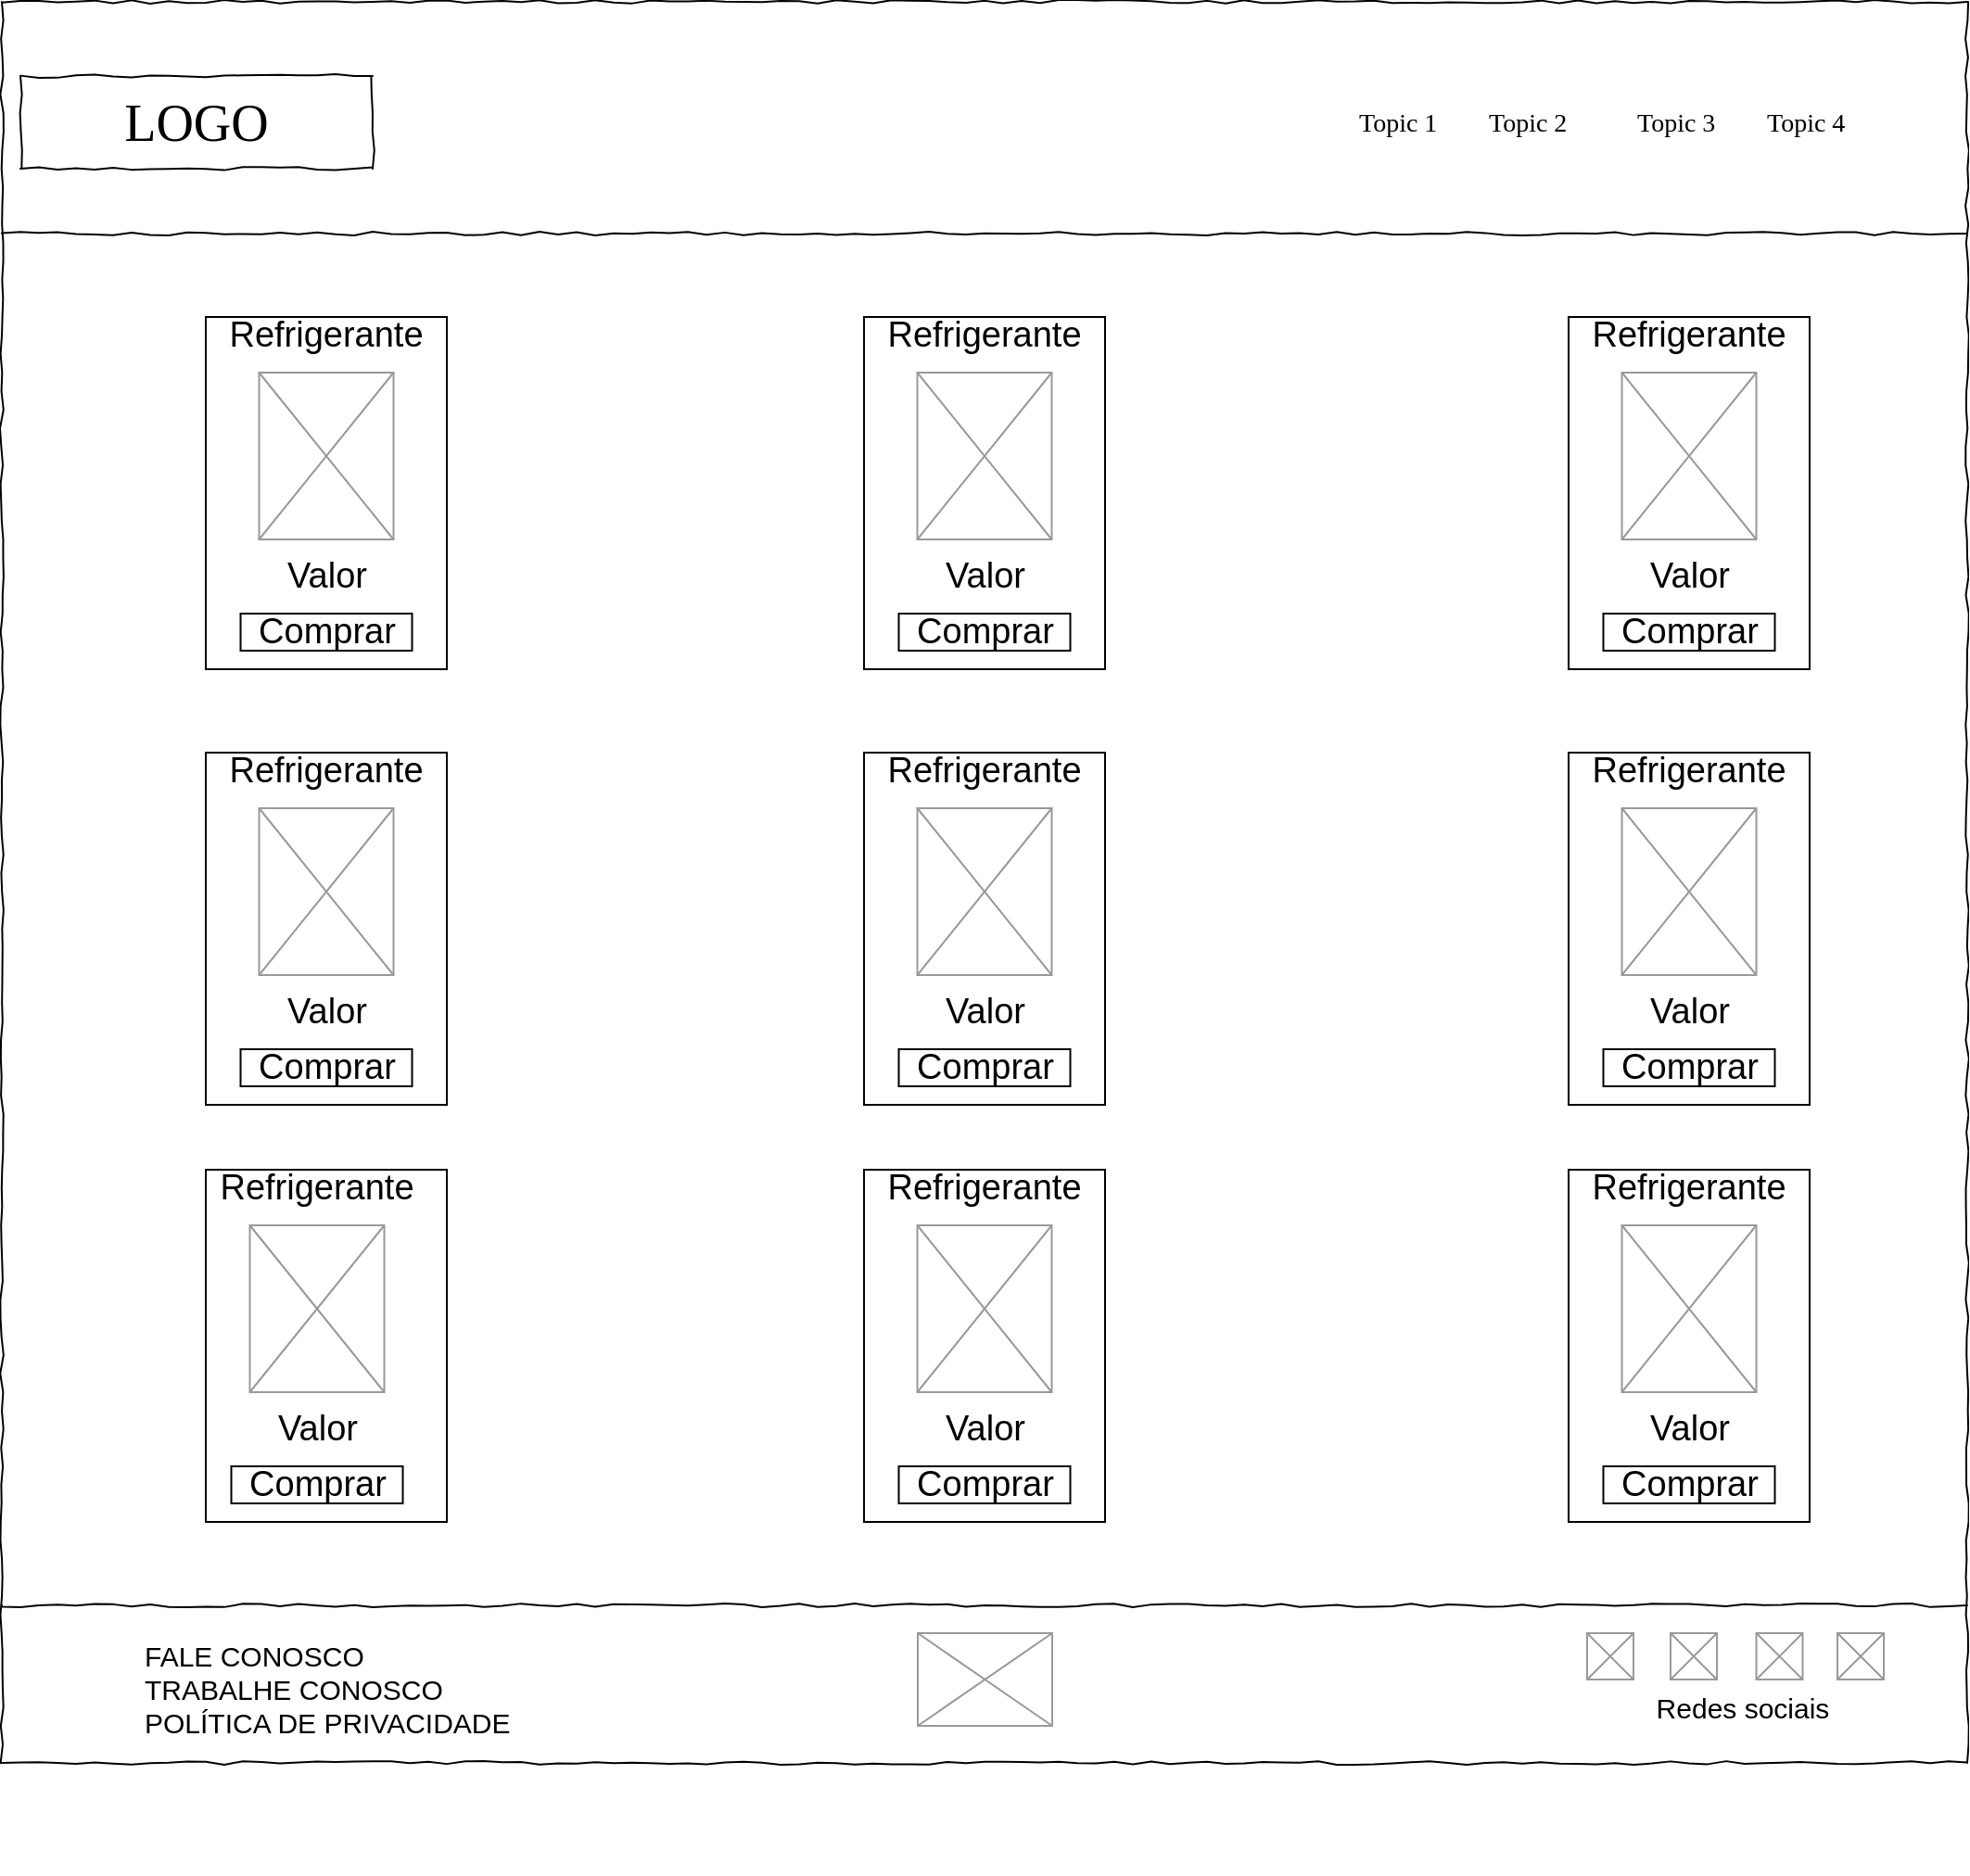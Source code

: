 <mxfile version="13.9.6" type="device"><diagram name="Page-1" id="03018318-947c-dd8e-b7a3-06fadd420f32"><mxGraphModel dx="1440" dy="803" grid="1" gridSize="10" guides="1" tooltips="1" connect="1" arrows="1" fold="1" page="1" pageScale="1" pageWidth="1100" pageHeight="850" background="#ffffff" math="0" shadow="0"><root><mxCell id="0"/><mxCell id="1" parent="0"/><mxCell id="677b7b8949515195-1" value="" style="whiteSpace=wrap;html=1;rounded=0;shadow=0;labelBackgroundColor=none;strokeColor=#000000;strokeWidth=1;fillColor=none;fontFamily=Verdana;fontSize=12;fontColor=#000000;align=center;comic=1;" parent="1" vertex="1"><mxGeometry x="20" y="20" width="1060" height="950" as="geometry"/></mxCell><mxCell id="677b7b8949515195-2" value="LOGO" style="whiteSpace=wrap;html=1;rounded=0;shadow=0;labelBackgroundColor=none;strokeWidth=1;fontFamily=Verdana;fontSize=28;align=center;comic=1;" parent="1" vertex="1"><mxGeometry x="30" y="60" width="190" height="50" as="geometry"/></mxCell><mxCell id="677b7b8949515195-4" value="Topic 1" style="text;html=1;points=[];align=left;verticalAlign=top;spacingTop=-4;fontSize=14;fontFamily=Verdana" parent="1" vertex="1"><mxGeometry x="750" y="75" width="60" height="20" as="geometry"/></mxCell><mxCell id="677b7b8949515195-5" value="Topic 2" style="text;html=1;points=[];align=left;verticalAlign=top;spacingTop=-4;fontSize=14;fontFamily=Verdana" parent="1" vertex="1"><mxGeometry x="820" y="75" width="60" height="20" as="geometry"/></mxCell><mxCell id="677b7b8949515195-6" value="Topic 3" style="text;html=1;points=[];align=left;verticalAlign=top;spacingTop=-4;fontSize=14;fontFamily=Verdana" parent="1" vertex="1"><mxGeometry x="900" y="75" width="60" height="20" as="geometry"/></mxCell><mxCell id="677b7b8949515195-7" value="Topic 4" style="text;html=1;points=[];align=left;verticalAlign=top;spacingTop=-4;fontSize=14;fontFamily=Verdana" parent="1" vertex="1"><mxGeometry x="970" y="75" width="60" height="20" as="geometry"/></mxCell><mxCell id="677b7b8949515195-9" value="" style="line;strokeWidth=1;html=1;rounded=0;shadow=0;labelBackgroundColor=none;fillColor=none;fontFamily=Verdana;fontSize=14;fontColor=#000000;align=center;comic=1;" parent="1" vertex="1"><mxGeometry x="20" y="140" width="1060" height="10" as="geometry"/></mxCell><mxCell id="xdBmU5XxbVJO7Qv7z6Zx-10" value="" style="rounded=0;whiteSpace=wrap;html=1;fontSize=30;" vertex="1" parent="1"><mxGeometry x="130" y="190" width="130" height="190" as="geometry"/></mxCell><mxCell id="xdBmU5XxbVJO7Qv7z6Zx-9" value="Refrigerante" style="text;html=1;strokeColor=none;fillColor=none;align=center;verticalAlign=middle;whiteSpace=wrap;rounded=0;fontSize=19;" vertex="1" parent="1"><mxGeometry x="95" y="190" width="200" height="20" as="geometry"/></mxCell><mxCell id="xdBmU5XxbVJO7Qv7z6Zx-12" value="" style="verticalLabelPosition=bottom;shadow=0;dashed=0;align=center;html=1;verticalAlign=top;strokeWidth=1;shape=mxgraph.mockup.graphics.simpleIcon;strokeColor=#999999;" vertex="1" parent="1"><mxGeometry x="158.75" y="220" width="72.5" height="90" as="geometry"/></mxCell><mxCell id="xdBmU5XxbVJO7Qv7z6Zx-14" value="Valor" style="text;html=1;strokeColor=none;fillColor=none;align=center;verticalAlign=middle;whiteSpace=wrap;rounded=0;fontSize=19;" vertex="1" parent="1"><mxGeometry x="147.5" y="320" width="95" height="20" as="geometry"/></mxCell><mxCell id="xdBmU5XxbVJO7Qv7z6Zx-15" value="Comprar" style="rounded=0;whiteSpace=wrap;html=1;fontSize=19;" vertex="1" parent="1"><mxGeometry x="148.75" y="350" width="92.5" height="20" as="geometry"/></mxCell><mxCell id="xdBmU5XxbVJO7Qv7z6Zx-21" value="" style="rounded=0;whiteSpace=wrap;html=1;fontSize=30;" vertex="1" parent="1"><mxGeometry x="485" y="190" width="130" height="190" as="geometry"/></mxCell><mxCell id="xdBmU5XxbVJO7Qv7z6Zx-22" value="Refrigerante" style="text;html=1;strokeColor=none;fillColor=none;align=center;verticalAlign=middle;whiteSpace=wrap;rounded=0;fontSize=19;" vertex="1" parent="1"><mxGeometry x="450" y="190" width="200" height="20" as="geometry"/></mxCell><mxCell id="xdBmU5XxbVJO7Qv7z6Zx-23" value="" style="verticalLabelPosition=bottom;shadow=0;dashed=0;align=center;html=1;verticalAlign=top;strokeWidth=1;shape=mxgraph.mockup.graphics.simpleIcon;strokeColor=#999999;" vertex="1" parent="1"><mxGeometry x="513.75" y="220" width="72.5" height="90" as="geometry"/></mxCell><mxCell id="xdBmU5XxbVJO7Qv7z6Zx-24" value="Valor" style="text;html=1;strokeColor=none;fillColor=none;align=center;verticalAlign=middle;whiteSpace=wrap;rounded=0;fontSize=19;" vertex="1" parent="1"><mxGeometry x="502.5" y="320" width="95" height="20" as="geometry"/></mxCell><mxCell id="xdBmU5XxbVJO7Qv7z6Zx-25" value="Comprar" style="rounded=0;whiteSpace=wrap;html=1;fontSize=19;" vertex="1" parent="1"><mxGeometry x="503.75" y="350" width="92.5" height="20" as="geometry"/></mxCell><mxCell id="xdBmU5XxbVJO7Qv7z6Zx-26" value="" style="rounded=0;whiteSpace=wrap;html=1;fontSize=30;" vertex="1" parent="1"><mxGeometry x="865" y="190" width="130" height="190" as="geometry"/></mxCell><mxCell id="xdBmU5XxbVJO7Qv7z6Zx-27" value="Refrigerante" style="text;html=1;strokeColor=none;fillColor=none;align=center;verticalAlign=middle;whiteSpace=wrap;rounded=0;fontSize=19;" vertex="1" parent="1"><mxGeometry x="830" y="190" width="200" height="20" as="geometry"/></mxCell><mxCell id="xdBmU5XxbVJO7Qv7z6Zx-28" value="" style="verticalLabelPosition=bottom;shadow=0;dashed=0;align=center;html=1;verticalAlign=top;strokeWidth=1;shape=mxgraph.mockup.graphics.simpleIcon;strokeColor=#999999;" vertex="1" parent="1"><mxGeometry x="893.75" y="220" width="72.5" height="90" as="geometry"/></mxCell><mxCell id="xdBmU5XxbVJO7Qv7z6Zx-29" value="Valor" style="text;html=1;strokeColor=none;fillColor=none;align=center;verticalAlign=middle;whiteSpace=wrap;rounded=0;fontSize=19;" vertex="1" parent="1"><mxGeometry x="882.5" y="320" width="95" height="20" as="geometry"/></mxCell><mxCell id="xdBmU5XxbVJO7Qv7z6Zx-30" value="Comprar" style="rounded=0;whiteSpace=wrap;html=1;fontSize=19;" vertex="1" parent="1"><mxGeometry x="883.75" y="350" width="92.5" height="20" as="geometry"/></mxCell><mxCell id="xdBmU5XxbVJO7Qv7z6Zx-31" value="" style="rounded=0;whiteSpace=wrap;html=1;fontSize=30;" vertex="1" parent="1"><mxGeometry x="130" y="425" width="130" height="190" as="geometry"/></mxCell><mxCell id="xdBmU5XxbVJO7Qv7z6Zx-32" value="Refrigerante" style="text;html=1;strokeColor=none;fillColor=none;align=center;verticalAlign=middle;whiteSpace=wrap;rounded=0;fontSize=19;" vertex="1" parent="1"><mxGeometry x="95" y="425" width="200" height="20" as="geometry"/></mxCell><mxCell id="xdBmU5XxbVJO7Qv7z6Zx-33" value="" style="verticalLabelPosition=bottom;shadow=0;dashed=0;align=center;html=1;verticalAlign=top;strokeWidth=1;shape=mxgraph.mockup.graphics.simpleIcon;strokeColor=#999999;" vertex="1" parent="1"><mxGeometry x="158.75" y="455" width="72.5" height="90" as="geometry"/></mxCell><mxCell id="xdBmU5XxbVJO7Qv7z6Zx-34" value="Valor" style="text;html=1;strokeColor=none;fillColor=none;align=center;verticalAlign=middle;whiteSpace=wrap;rounded=0;fontSize=19;" vertex="1" parent="1"><mxGeometry x="147.5" y="555" width="95" height="20" as="geometry"/></mxCell><mxCell id="xdBmU5XxbVJO7Qv7z6Zx-35" value="Comprar" style="rounded=0;whiteSpace=wrap;html=1;fontSize=19;" vertex="1" parent="1"><mxGeometry x="148.75" y="585" width="92.5" height="20" as="geometry"/></mxCell><mxCell id="xdBmU5XxbVJO7Qv7z6Zx-41" value="" style="rounded=0;whiteSpace=wrap;html=1;fontSize=30;" vertex="1" parent="1"><mxGeometry x="485" y="425" width="130" height="190" as="geometry"/></mxCell><mxCell id="xdBmU5XxbVJO7Qv7z6Zx-42" value="Refrigerante" style="text;html=1;strokeColor=none;fillColor=none;align=center;verticalAlign=middle;whiteSpace=wrap;rounded=0;fontSize=19;" vertex="1" parent="1"><mxGeometry x="450" y="425" width="200" height="20" as="geometry"/></mxCell><mxCell id="xdBmU5XxbVJO7Qv7z6Zx-43" value="" style="verticalLabelPosition=bottom;shadow=0;dashed=0;align=center;html=1;verticalAlign=top;strokeWidth=1;shape=mxgraph.mockup.graphics.simpleIcon;strokeColor=#999999;" vertex="1" parent="1"><mxGeometry x="513.75" y="455" width="72.5" height="90" as="geometry"/></mxCell><mxCell id="xdBmU5XxbVJO7Qv7z6Zx-44" value="Valor" style="text;html=1;strokeColor=none;fillColor=none;align=center;verticalAlign=middle;whiteSpace=wrap;rounded=0;fontSize=19;" vertex="1" parent="1"><mxGeometry x="502.5" y="555" width="95" height="20" as="geometry"/></mxCell><mxCell id="xdBmU5XxbVJO7Qv7z6Zx-45" value="Comprar" style="rounded=0;whiteSpace=wrap;html=1;fontSize=19;" vertex="1" parent="1"><mxGeometry x="503.75" y="585" width="92.5" height="20" as="geometry"/></mxCell><mxCell id="xdBmU5XxbVJO7Qv7z6Zx-46" value="" style="rounded=0;whiteSpace=wrap;html=1;fontSize=30;" vertex="1" parent="1"><mxGeometry x="865" y="425" width="130" height="190" as="geometry"/></mxCell><mxCell id="xdBmU5XxbVJO7Qv7z6Zx-47" value="Refrigerante" style="text;html=1;strokeColor=none;fillColor=none;align=center;verticalAlign=middle;whiteSpace=wrap;rounded=0;fontSize=19;" vertex="1" parent="1"><mxGeometry x="830" y="425" width="200" height="20" as="geometry"/></mxCell><mxCell id="xdBmU5XxbVJO7Qv7z6Zx-48" value="" style="verticalLabelPosition=bottom;shadow=0;dashed=0;align=center;html=1;verticalAlign=top;strokeWidth=1;shape=mxgraph.mockup.graphics.simpleIcon;strokeColor=#999999;" vertex="1" parent="1"><mxGeometry x="893.75" y="455" width="72.5" height="90" as="geometry"/></mxCell><mxCell id="xdBmU5XxbVJO7Qv7z6Zx-49" value="Valor" style="text;html=1;strokeColor=none;fillColor=none;align=center;verticalAlign=middle;whiteSpace=wrap;rounded=0;fontSize=19;" vertex="1" parent="1"><mxGeometry x="882.5" y="555" width="95" height="20" as="geometry"/></mxCell><mxCell id="xdBmU5XxbVJO7Qv7z6Zx-50" value="Comprar" style="rounded=0;whiteSpace=wrap;html=1;fontSize=19;" vertex="1" parent="1"><mxGeometry x="883.75" y="585" width="92.5" height="20" as="geometry"/></mxCell><mxCell id="xdBmU5XxbVJO7Qv7z6Zx-51" value="" style="rounded=0;whiteSpace=wrap;html=1;fontSize=30;" vertex="1" parent="1"><mxGeometry x="130" y="650" width="130" height="190" as="geometry"/></mxCell><mxCell id="xdBmU5XxbVJO7Qv7z6Zx-52" value="Refrigerante" style="text;html=1;strokeColor=none;fillColor=none;align=center;verticalAlign=middle;whiteSpace=wrap;rounded=0;fontSize=19;" vertex="1" parent="1"><mxGeometry x="90" y="650" width="200" height="20" as="geometry"/></mxCell><mxCell id="xdBmU5XxbVJO7Qv7z6Zx-53" value="" style="verticalLabelPosition=bottom;shadow=0;dashed=0;align=center;html=1;verticalAlign=top;strokeWidth=1;shape=mxgraph.mockup.graphics.simpleIcon;strokeColor=#999999;" vertex="1" parent="1"><mxGeometry x="153.75" y="680" width="72.5" height="90" as="geometry"/></mxCell><mxCell id="xdBmU5XxbVJO7Qv7z6Zx-54" value="Valor" style="text;html=1;strokeColor=none;fillColor=none;align=center;verticalAlign=middle;whiteSpace=wrap;rounded=0;fontSize=19;" vertex="1" parent="1"><mxGeometry x="142.5" y="780" width="95" height="20" as="geometry"/></mxCell><mxCell id="xdBmU5XxbVJO7Qv7z6Zx-55" value="Comprar" style="rounded=0;whiteSpace=wrap;html=1;fontSize=19;" vertex="1" parent="1"><mxGeometry x="143.75" y="810" width="92.5" height="20" as="geometry"/></mxCell><mxCell id="xdBmU5XxbVJO7Qv7z6Zx-56" value="" style="rounded=0;whiteSpace=wrap;html=1;fontSize=30;" vertex="1" parent="1"><mxGeometry x="485" y="650" width="130" height="190" as="geometry"/></mxCell><mxCell id="xdBmU5XxbVJO7Qv7z6Zx-57" value="Refrigerante" style="text;html=1;strokeColor=none;fillColor=none;align=center;verticalAlign=middle;whiteSpace=wrap;rounded=0;fontSize=19;" vertex="1" parent="1"><mxGeometry x="450" y="650" width="200" height="20" as="geometry"/></mxCell><mxCell id="xdBmU5XxbVJO7Qv7z6Zx-58" value="" style="verticalLabelPosition=bottom;shadow=0;dashed=0;align=center;html=1;verticalAlign=top;strokeWidth=1;shape=mxgraph.mockup.graphics.simpleIcon;strokeColor=#999999;" vertex="1" parent="1"><mxGeometry x="513.75" y="680" width="72.5" height="90" as="geometry"/></mxCell><mxCell id="xdBmU5XxbVJO7Qv7z6Zx-59" value="Valor" style="text;html=1;strokeColor=none;fillColor=none;align=center;verticalAlign=middle;whiteSpace=wrap;rounded=0;fontSize=19;" vertex="1" parent="1"><mxGeometry x="502.5" y="780" width="95" height="20" as="geometry"/></mxCell><mxCell id="xdBmU5XxbVJO7Qv7z6Zx-60" value="Comprar" style="rounded=0;whiteSpace=wrap;html=1;fontSize=19;" vertex="1" parent="1"><mxGeometry x="503.75" y="810" width="92.5" height="20" as="geometry"/></mxCell><mxCell id="xdBmU5XxbVJO7Qv7z6Zx-61" value="" style="rounded=0;whiteSpace=wrap;html=1;fontSize=30;" vertex="1" parent="1"><mxGeometry x="865" y="650" width="130" height="190" as="geometry"/></mxCell><mxCell id="xdBmU5XxbVJO7Qv7z6Zx-62" value="Refrigerante" style="text;html=1;strokeColor=none;fillColor=none;align=center;verticalAlign=middle;whiteSpace=wrap;rounded=0;fontSize=19;" vertex="1" parent="1"><mxGeometry x="830" y="650" width="200" height="20" as="geometry"/></mxCell><mxCell id="xdBmU5XxbVJO7Qv7z6Zx-63" value="" style="verticalLabelPosition=bottom;shadow=0;dashed=0;align=center;html=1;verticalAlign=top;strokeWidth=1;shape=mxgraph.mockup.graphics.simpleIcon;strokeColor=#999999;" vertex="1" parent="1"><mxGeometry x="893.75" y="680" width="72.5" height="90" as="geometry"/></mxCell><mxCell id="xdBmU5XxbVJO7Qv7z6Zx-64" value="Valor" style="text;html=1;strokeColor=none;fillColor=none;align=center;verticalAlign=middle;whiteSpace=wrap;rounded=0;fontSize=19;" vertex="1" parent="1"><mxGeometry x="882.5" y="780" width="95" height="20" as="geometry"/></mxCell><mxCell id="xdBmU5XxbVJO7Qv7z6Zx-65" value="Comprar" style="rounded=0;whiteSpace=wrap;html=1;fontSize=19;" vertex="1" parent="1"><mxGeometry x="883.75" y="810" width="92.5" height="20" as="geometry"/></mxCell><mxCell id="xdBmU5XxbVJO7Qv7z6Zx-66" value="" style="line;strokeWidth=1;html=1;rounded=0;shadow=0;labelBackgroundColor=none;fillColor=none;fontFamily=Verdana;fontSize=14;fontColor=#000000;align=center;comic=1;" vertex="1" parent="1"><mxGeometry x="20" y="880" width="1060" height="10" as="geometry"/></mxCell><mxCell id="xdBmU5XxbVJO7Qv7z6Zx-67" value="&lt;font style=&quot;font-size: 15px;&quot;&gt;FALE CONOSCO&lt;br style=&quot;font-size: 15px;&quot;&gt;TRABALHE CONOSCO&lt;br style=&quot;font-size: 15px;&quot;&gt;&lt;/font&gt;&lt;div style=&quot;font-size: 15px;&quot;&gt;&lt;font style=&quot;font-size: 15px;&quot;&gt;POLÍTICA DE PRIVACIDADE&lt;/font&gt;&lt;/div&gt;" style="text;html=1;strokeColor=none;fillColor=none;align=left;verticalAlign=middle;whiteSpace=wrap;rounded=0;fontSize=15;" vertex="1" parent="1"><mxGeometry x="95" y="830" width="280" height="200" as="geometry"/></mxCell><mxCell id="xdBmU5XxbVJO7Qv7z6Zx-68" value="" style="verticalLabelPosition=bottom;shadow=0;dashed=0;align=center;html=1;verticalAlign=top;strokeWidth=1;shape=mxgraph.mockup.graphics.simpleIcon;strokeColor=#999999;" vertex="1" parent="1"><mxGeometry x="514" y="900" width="72.5" height="50" as="geometry"/></mxCell><mxCell id="xdBmU5XxbVJO7Qv7z6Zx-69" value="" style="verticalLabelPosition=bottom;shadow=0;dashed=0;align=center;html=1;verticalAlign=top;strokeWidth=1;shape=mxgraph.mockup.graphics.simpleIcon;strokeColor=#999999;" vertex="1" parent="1"><mxGeometry x="920" y="900" width="25" height="25" as="geometry"/></mxCell><mxCell id="xdBmU5XxbVJO7Qv7z6Zx-70" value="" style="verticalLabelPosition=bottom;shadow=0;dashed=0;align=center;html=1;verticalAlign=top;strokeWidth=1;shape=mxgraph.mockup.graphics.simpleIcon;strokeColor=#999999;" vertex="1" parent="1"><mxGeometry x="966.25" y="900" width="25" height="25" as="geometry"/></mxCell><mxCell id="xdBmU5XxbVJO7Qv7z6Zx-71" value="" style="verticalLabelPosition=bottom;shadow=0;dashed=0;align=center;html=1;verticalAlign=top;strokeWidth=1;shape=mxgraph.mockup.graphics.simpleIcon;strokeColor=#999999;" vertex="1" parent="1"><mxGeometry x="1010" y="900" width="25" height="25" as="geometry"/></mxCell><mxCell id="xdBmU5XxbVJO7Qv7z6Zx-72" value="" style="verticalLabelPosition=bottom;shadow=0;dashed=0;align=center;html=1;verticalAlign=top;strokeWidth=1;shape=mxgraph.mockup.graphics.simpleIcon;strokeColor=#999999;" vertex="1" parent="1"><mxGeometry x="875" y="900" width="25" height="25" as="geometry"/></mxCell><mxCell id="xdBmU5XxbVJO7Qv7z6Zx-73" value="Redes sociais" style="text;html=1;strokeColor=none;fillColor=none;align=center;verticalAlign=middle;whiteSpace=wrap;rounded=0;fontSize=15;" vertex="1" parent="1"><mxGeometry x="893.75" y="930" width="130" height="20" as="geometry"/></mxCell></root></mxGraphModel></diagram></mxfile>